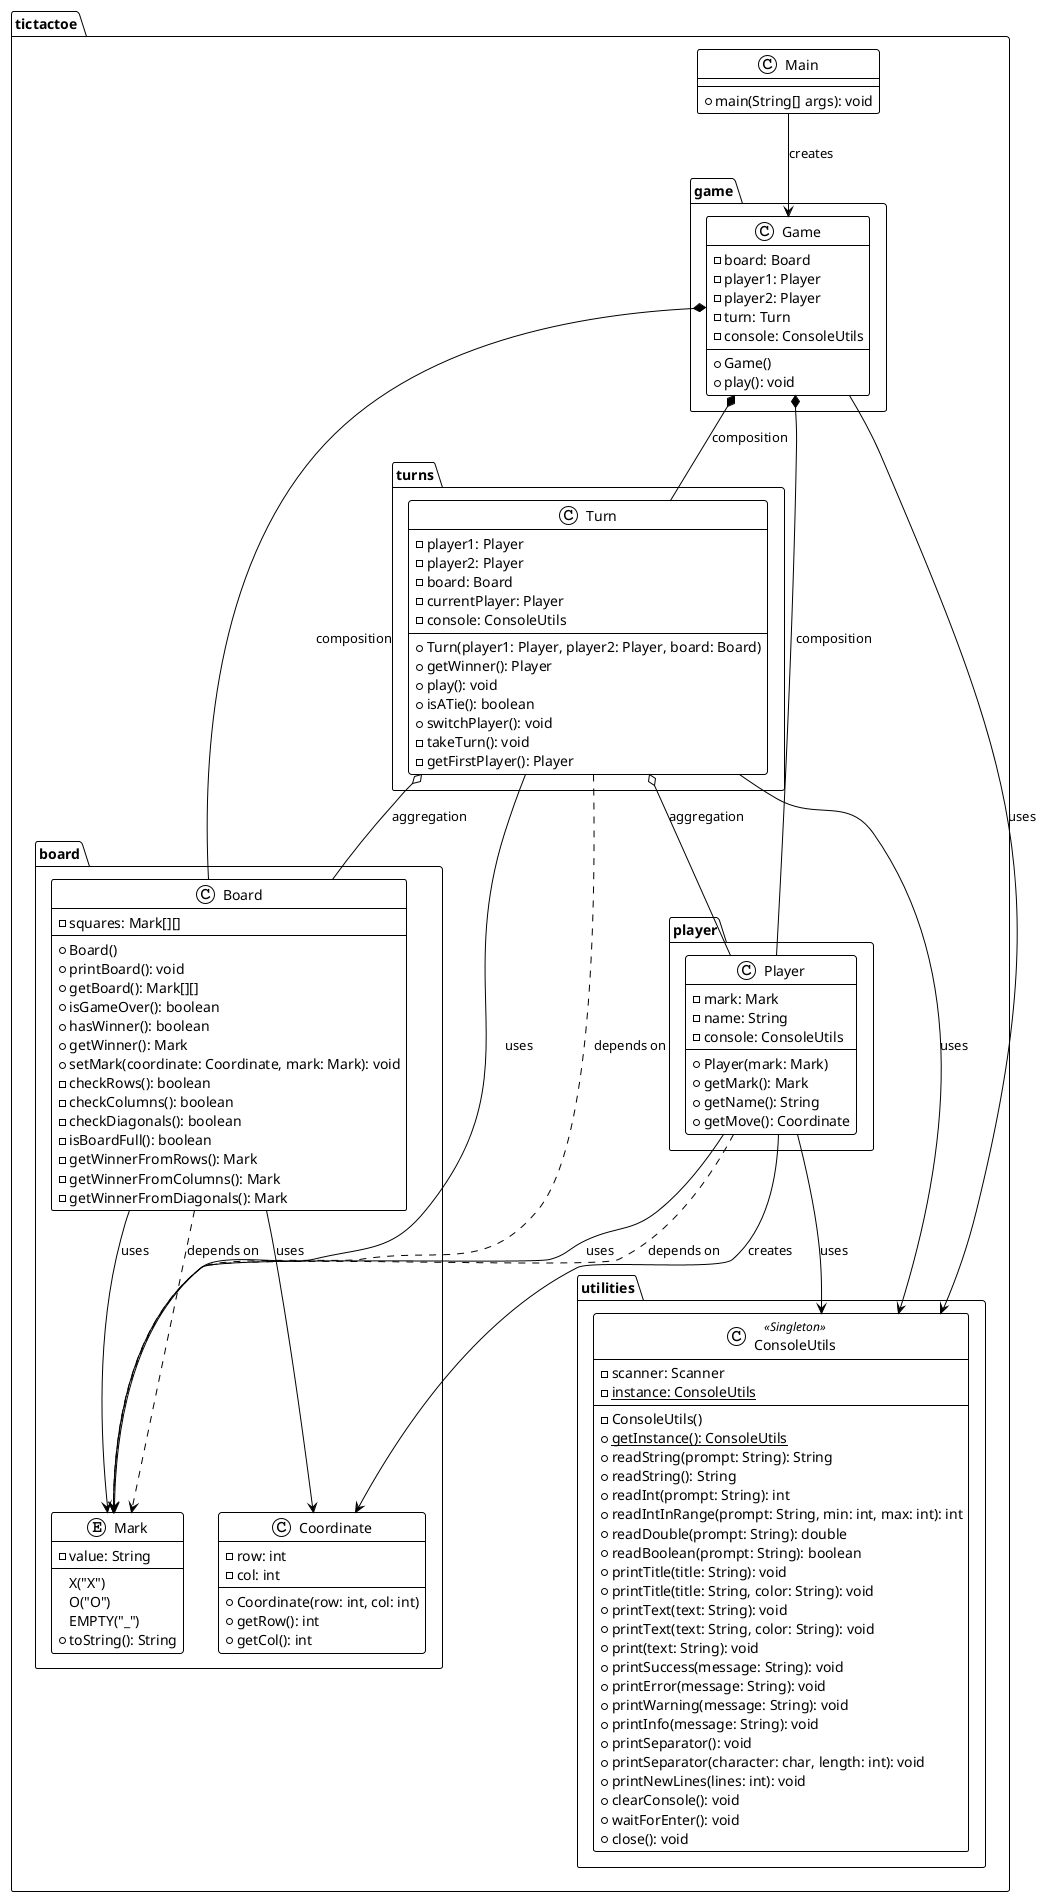 @startuml DDD
!theme plain

package "tictactoe" {
    class Main {
        +main(String[] args): void
    }
}

package "tictactoe.game" {
    class Game {
        -board: Board
        -player1: Player
        -player2: Player
        -turn: Turn
        -console: ConsoleUtils
        +Game()
        +play(): void
    }
}

package "tictactoe.board" {
    class Board {
        -squares: Mark[][]
        +Board()
        +printBoard(): void
        +getBoard(): Mark[][]
        +isGameOver(): boolean
        +hasWinner(): boolean
        +getWinner(): Mark
        +setMark(coordinate: Coordinate, mark: Mark): void
        -checkRows(): boolean
        -checkColumns(): boolean
        -checkDiagonals(): boolean
        -isBoardFull(): boolean
        -getWinnerFromRows(): Mark
        -getWinnerFromColumns(): Mark
        -getWinnerFromDiagonals(): Mark
    }

    enum Mark {
        X("X")
        O("O")
        EMPTY("_")
        -value: String
        +toString(): String
    }

    class Coordinate {
        -row: int
        -col: int
        +Coordinate(row: int, col: int)
        +getRow(): int
        +getCol(): int
    }
}

package "tictactoe.player" {
    class Player {
        -mark: Mark
        -name: String
        -console: ConsoleUtils
        +Player(mark: Mark)
        +getMark(): Mark
        +getName(): String
        +getMove(): Coordinate
    }
}

package "tictactoe.turns" {
    class Turn {
        -player1: Player
        -player2: Player
        -board: Board
        -currentPlayer: Player
        -console: ConsoleUtils
        +Turn(player1: Player, player2: Player, board: Board)
        +getWinner(): Player
        +play(): void
        +isATie(): boolean
        +switchPlayer(): void
        -takeTurn(): void
        -getFirstPlayer(): Player
    }
}

package "tictactoe.utilities" {
    class ConsoleUtils <<Singleton>> {
        -scanner: Scanner
        -{static} instance: ConsoleUtils
        -ConsoleUtils()
        +{static} getInstance(): ConsoleUtils
        +readString(prompt: String): String
        +readString(): String
        +readInt(prompt: String): int
        +readIntInRange(prompt: String, min: int, max: int): int
        +readDouble(prompt: String): double
        +readBoolean(prompt: String): boolean
        +printTitle(title: String): void
        +printTitle(title: String, color: String): void
        +printText(text: String): void
        +printText(text: String, color: String): void
        +print(text: String): void
        +printSuccess(message: String): void
        +printError(message: String): void
        +printWarning(message: String): void
        +printInfo(message: String): void
        +printSeparator(): void
        +printSeparator(character: char, length: int): void
        +printNewLines(lines: int): void
        +clearConsole(): void
        +waitForEnter(): void
        +close(): void
    }
}

' Relaciones principales
Main --> Game : creates

' Composición - Game contiene estos objetos
Game *-- Board : composition
Game *-- Player : composition
Game *-- Turn : composition

' Uso de ConsoleUtils (Singleton)
Game --> ConsoleUtils : uses
Turn --> ConsoleUtils : uses
Player --> ConsoleUtils : uses

' Turn maneja jugadores y tablero
Turn o-- Player : aggregation
Turn o-- Board : aggregation

' Uso de tipos de dominio
Player --> Mark : uses
Player --> Coordinate : creates
Board --> Mark : uses
Board --> Coordinate : uses
Turn --> Mark : uses

' Dependencias
Turn ..> Mark : depends on
Player ..> Mark : depends on
Board ..> Mark : depends on

@enduml
